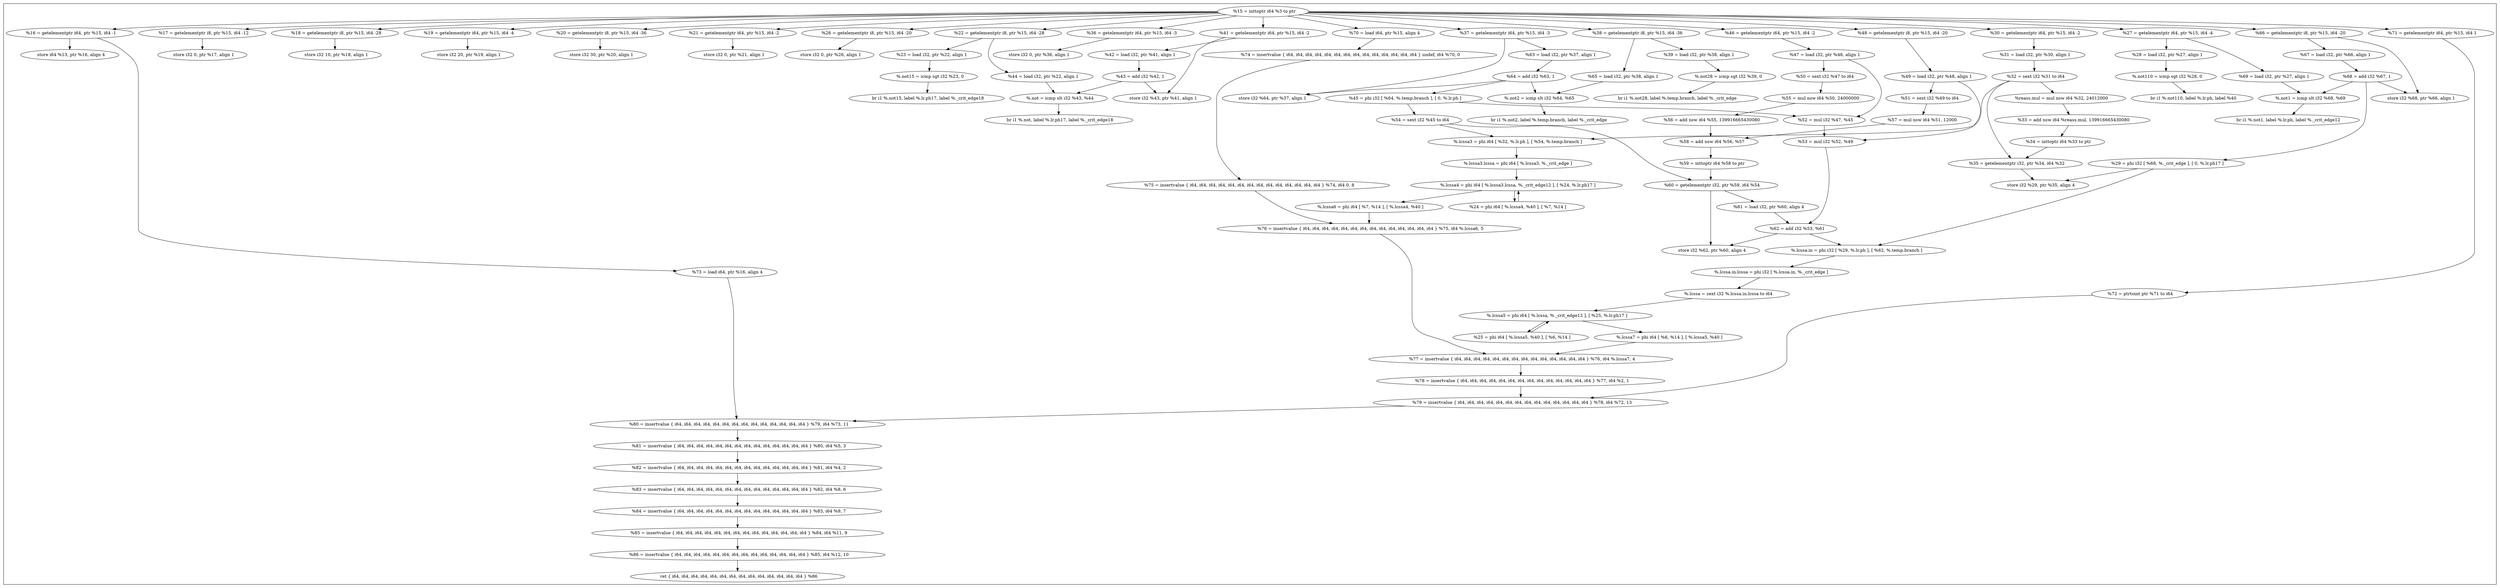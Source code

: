 digraph PHIdfg {
subgraph cluster_syscall {
}
subgraph cluster_cpuid {
}
subgraph cluster_S0_hhvm {
0[label="  store i64 %13, ptr %16, align 4"];
1[label="  store i32 0, ptr %17, align 1"];
2[label="  %15 = inttoptr i64 %3 to ptr"];
3[label="  %16 = getelementptr i64, ptr %15, i64 -1"];
4[label="  %17 = getelementptr i8, ptr %15, i64 -12"];
5[label="  %18 = getelementptr i8, ptr %15, i64 -28"];
6[label="  store i32 10, ptr %18, align 1"];
7[label="  %19 = getelementptr i64, ptr %15, i64 -4"];
8[label="  store i32 20, ptr %19, align 1"];
9[label="  %20 = getelementptr i8, ptr %15, i64 -36"];
10[label="  store i32 30, ptr %20, align 1"];
11[label="  %21 = getelementptr i64, ptr %15, i64 -2"];
12[label="  store i32 0, ptr %21, align 1"];
13[label="  %22 = getelementptr i8, ptr %15, i64 -28"];
14[label="  %23 = load i32, ptr %22, align 1"];
15[label="  %.not15 = icmp sgt i32 %23, 0"];
16[label="  br i1 %.not15, label %.lr.ph17, label %._crit_edge18"];
17[label="  %24 = phi i64 [ %.lcssa4, %40 ], [ %7, %14 ]"];
18[label="  %25 = phi i64 [ %.lcssa5, %40 ], [ %6, %14 ]"];
19[label="  %26 = getelementptr i8, ptr %15, i64 -20"];
20[label="  store i32 0, ptr %26, align 1"];
21[label="  %27 = getelementptr i64, ptr %15, i64 -4"];
22[label="  %28 = load i32, ptr %27, align 1"];
23[label="  %.not110 = icmp sgt i32 %28, 0"];
24[label="  br i1 %.not110, label %.lr.ph, label %40"];
25[label="  %29 = phi i32 [ %68, %._crit_edge ], [ 0, %.lr.ph17 ]"];
26[label="  %30 = getelementptr i64, ptr %15, i64 -2"];
27[label="  %31 = load i32, ptr %30, align 1"];
28[label="  %32 = sext i32 %31 to i64"];
29[label="  %reass.mul = mul nsw i64 %32, 24012000"];
30[label="  %33 = add nsw i64 %reass.mul, 139916665430080"];
31[label="  %34 = inttoptr i64 %33 to ptr"];
32[label="  %35 = getelementptr i32, ptr %34, i64 %32"];
33[label="  store i32 %29, ptr %35, align 4"];
34[label="  %36 = getelementptr i64, ptr %15, i64 -3"];
35[label="  store i32 0, ptr %36, align 1"];
36[label="  %37 = getelementptr i64, ptr %15, i64 -3"];
37[label="  %38 = getelementptr i8, ptr %15, i64 -36"];
38[label="  %39 = load i32, ptr %38, align 1"];
39[label="  %.not28 = icmp sgt i32 %39, 0"];
40[label="  br i1 %.not28, label %.temp.branch, label %._crit_edge"];
41[label="  %.lcssa3.lcssa = phi i64 [ %.lcssa3, %._crit_edge ]"];
42[label="  %.lcssa.in.lcssa = phi i32 [ %.lcssa.in, %._crit_edge ]"];
43[label="  %.lcssa = zext i32 %.lcssa.in.lcssa to i64"];
44[label="  %.lcssa5 = phi i64 [ %.lcssa, %._crit_edge12 ], [ %25, %.lr.ph17 ]"];
45[label="  %.lcssa4 = phi i64 [ %.lcssa3.lcssa, %._crit_edge12 ], [ %24, %.lr.ph17 ]"];
46[label="  %41 = getelementptr i64, ptr %15, i64 -2"];
47[label="  %42 = load i32, ptr %41, align 1"];
48[label="  %43 = add i32 %42, 1"];
49[label="  store i32 %43, ptr %41, align 1"];
50[label="  %44 = load i32, ptr %22, align 1"];
51[label="  %.not = icmp slt i32 %43, %44"];
52[label="  br i1 %.not, label %.lr.ph17, label %._crit_edge18"];
53[label="  %45 = phi i32 [ %64, %.temp.branch ], [ 0, %.lr.ph ]"];
54[label="  %46 = getelementptr i64, ptr %15, i64 -2"];
55[label="  %47 = load i32, ptr %46, align 1"];
56[label="  %48 = getelementptr i8, ptr %15, i64 -20"];
57[label="  %49 = load i32, ptr %48, align 1"];
58[label="  %50 = sext i32 %47 to i64"];
59[label="  %51 = sext i32 %49 to i64"];
60[label="  %52 = mul i32 %47, %45"];
61[label="  %53 = mul i32 %52, %49"];
62[label="  %54 = sext i32 %45 to i64"];
63[label="  %55 = mul nsw i64 %50, 24000000"];
64[label="  %56 = add nsw i64 %55, 139916665430080"];
65[label="  %57 = mul nsw i64 %51, 12000"];
66[label="  %58 = add nsw i64 %56, %57"];
67[label="  %59 = inttoptr i64 %58 to ptr"];
68[label="  %60 = getelementptr i32, ptr %59, i64 %54"];
69[label="  %61 = load i32, ptr %60, align 4"];
70[label="  %62 = add i32 %53, %61"];
71[label="  store i32 %62, ptr %60, align 4"];
72[label="  %63 = load i32, ptr %37, align 1"];
73[label="  %64 = add i32 %63, 1"];
74[label="  store i32 %64, ptr %37, align 1"];
75[label="  %65 = load i32, ptr %38, align 1"];
76[label="  %.not2 = icmp slt i32 %64, %65"];
77[label="  br i1 %.not2, label %.temp.branch, label %._crit_edge"];
78[label="  %.lcssa3 = phi i64 [ %32, %.lr.ph ], [ %54, %.temp.branch ]"];
79[label="  %.lcssa.in = phi i32 [ %29, %.lr.ph ], [ %62, %.temp.branch ]"];
80[label="  %66 = getelementptr i8, ptr %15, i64 -20"];
81[label="  %67 = load i32, ptr %66, align 1"];
82[label="  %68 = add i32 %67, 1"];
83[label="  store i32 %68, ptr %66, align 1"];
84[label="  %69 = load i32, ptr %27, align 1"];
85[label="  %.not1 = icmp slt i32 %68, %69"];
86[label="  br i1 %.not1, label %.lr.ph, label %._crit_edge12"];
87[label="  %.lcssa7 = phi i64 [ %6, %14 ], [ %.lcssa5, %40 ]"];
88[label="  %.lcssa6 = phi i64 [ %7, %14 ], [ %.lcssa4, %40 ]"];
89[label="  %70 = load i64, ptr %15, align 4"];
90[label="  %71 = getelementptr i64, ptr %15, i64 1"];
91[label="  %72 = ptrtoint ptr %71 to i64"];
92[label="  %73 = load i64, ptr %16, align 4"];
93[label="  %74 = insertvalue { i64, i64, i64, i64, i64, i64, i64, i64, i64, i64, i64, i64, i64, i64 } undef, i64 %70, 0"];
94[label="  %75 = insertvalue { i64, i64, i64, i64, i64, i64, i64, i64, i64, i64, i64, i64, i64, i64 } %74, i64 0, 8"];
95[label="  %76 = insertvalue { i64, i64, i64, i64, i64, i64, i64, i64, i64, i64, i64, i64, i64, i64 } %75, i64 %.lcssa6, 5"];
96[label="  %77 = insertvalue { i64, i64, i64, i64, i64, i64, i64, i64, i64, i64, i64, i64, i64, i64 } %76, i64 %.lcssa7, 4"];
97[label="  %78 = insertvalue { i64, i64, i64, i64, i64, i64, i64, i64, i64, i64, i64, i64, i64, i64 } %77, i64 %2, 1"];
98[label="  %79 = insertvalue { i64, i64, i64, i64, i64, i64, i64, i64, i64, i64, i64, i64, i64, i64 } %78, i64 %72, 13"];
99[label="  %80 = insertvalue { i64, i64, i64, i64, i64, i64, i64, i64, i64, i64, i64, i64, i64, i64 } %79, i64 %73, 11"];
100[label="  %81 = insertvalue { i64, i64, i64, i64, i64, i64, i64, i64, i64, i64, i64, i64, i64, i64 } %80, i64 %5, 3"];
101[label="  %82 = insertvalue { i64, i64, i64, i64, i64, i64, i64, i64, i64, i64, i64, i64, i64, i64 } %81, i64 %4, 2"];
102[label="  %83 = insertvalue { i64, i64, i64, i64, i64, i64, i64, i64, i64, i64, i64, i64, i64, i64 } %82, i64 %8, 6"];
103[label="  %84 = insertvalue { i64, i64, i64, i64, i64, i64, i64, i64, i64, i64, i64, i64, i64, i64 } %83, i64 %9, 7"];
104[label="  %85 = insertvalue { i64, i64, i64, i64, i64, i64, i64, i64, i64, i64, i64, i64, i64, i64 } %84, i64 %11, 9"];
105[label="  %86 = insertvalue { i64, i64, i64, i64, i64, i64, i64, i64, i64, i64, i64, i64, i64, i64 } %85, i64 %12, 10"];
106[label="  ret { i64, i64, i64, i64, i64, i64, i64, i64, i64, i64, i64, i64, i64, i64 } %86"];
2->89;
2->90;
2->80;
2->56;
2->54;
2->46;
2->37;
2->36;
2->34;
2->26;
2->21;
2->19;
2->13;
2->11;
2->9;
2->7;
2->5;
2->4;
2->3;
3->92;
3->0;
4->1;
5->6;
7->8;
9->10;
11->12;
13->50;
13->14;
14->15;
15->16;
17->45;
18->44;
19->20;
21->84;
21->22;
22->23;
23->24;
25->33;
25->79;
26->27;
27->28;
28->78;
28->32;
28->29;
29->30;
30->31;
31->32;
32->33;
34->35;
36->74;
36->72;
37->75;
37->38;
38->39;
39->40;
41->45;
42->43;
43->44;
44->87;
44->18;
45->88;
45->17;
46->49;
46->47;
47->48;
48->49;
48->51;
50->51;
51->52;
53->62;
53->60;
54->55;
55->60;
55->58;
56->57;
57->61;
57->59;
58->63;
59->65;
60->61;
61->70;
62->78;
62->68;
63->64;
64->66;
65->66;
66->67;
67->68;
68->71;
68->69;
69->70;
70->71;
70->79;
72->73;
73->53;
73->76;
73->74;
75->76;
76->77;
78->41;
79->42;
80->83;
80->81;
81->82;
82->25;
82->83;
82->85;
84->85;
85->86;
87->96;
88->95;
89->93;
90->91;
91->98;
92->99;
93->94;
94->95;
95->96;
96->97;
97->98;
98->99;
99->100;
100->101;
101->102;
102->103;
103->104;
104->105;
105->106;
}
}
